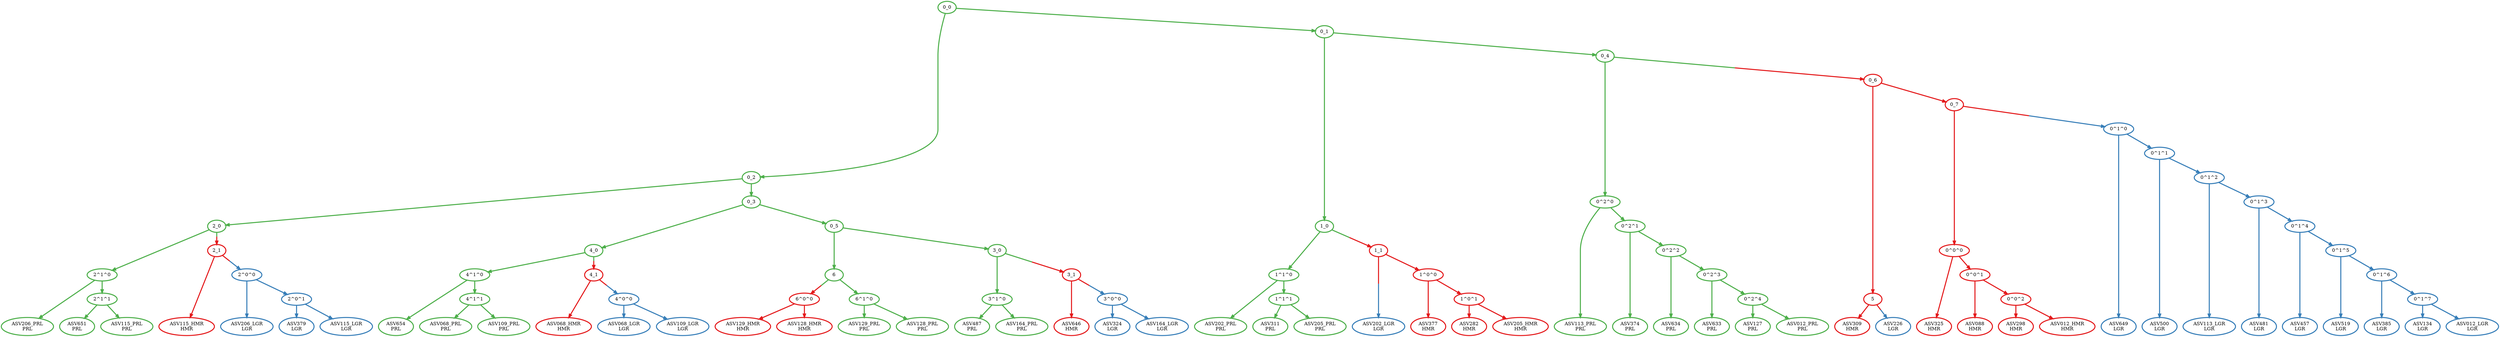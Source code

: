 digraph T {
	{
		rank=same
		98 [penwidth=3,colorscheme=set19,color=1,label="ASV129_HMR\nHMR"]
		97 [penwidth=3,colorscheme=set19,color=1,label="ASV128_HMR\nHMR"]
		95 [penwidth=3,colorscheme=set19,color=3,label="ASV129_PRL\nPRL"]
		94 [penwidth=3,colorscheme=set19,color=3,label="ASV128_PRL\nPRL"]
		91 [penwidth=3,colorscheme=set19,color=1,label="ASV309\nHMR"]
		90 [penwidth=3,colorscheme=set19,color=2,label="ASV226\nLGR"]
		88 [penwidth=3,colorscheme=set19,color=1,label="ASV068_HMR\nHMR"]
		87 [penwidth=3,colorscheme=set19,color=2,label="ASV068_LGR\nLGR"]
		86 [penwidth=3,colorscheme=set19,color=2,label="ASV109_LGR\nLGR"]
		84 [penwidth=3,colorscheme=set19,color=3,label="ASV068_PRL\nPRL"]
		83 [penwidth=3,colorscheme=set19,color=3,label="ASV109_PRL\nPRL"]
		81 [penwidth=3,colorscheme=set19,color=3,label="ASV654\nPRL"]
		77 [penwidth=3,colorscheme=set19,color=1,label="ASV646\nHMR"]
		76 [penwidth=3,colorscheme=set19,color=2,label="ASV324\nLGR"]
		75 [penwidth=3,colorscheme=set19,color=2,label="ASV164_LGR\nLGR"]
		73 [penwidth=3,colorscheme=set19,color=3,label="ASV487\nPRL"]
		72 [penwidth=3,colorscheme=set19,color=3,label="ASV164_PRL\nPRL"]
		68 [penwidth=3,colorscheme=set19,color=1,label="ASV115_HMR\nHMR"]
		67 [penwidth=3,colorscheme=set19,color=2,label="ASV379\nLGR"]
		66 [penwidth=3,colorscheme=set19,color=2,label="ASV115_LGR\nLGR"]
		64 [penwidth=3,colorscheme=set19,color=2,label="ASV206_LGR\nLGR"]
		62 [penwidth=3,colorscheme=set19,color=3,label="ASV651\nPRL"]
		61 [penwidth=3,colorscheme=set19,color=3,label="ASV115_PRL\nPRL"]
		59 [penwidth=3,colorscheme=set19,color=3,label="ASV206_PRL\nPRL"]
		55 [penwidth=3,colorscheme=set19,color=2,label="ASV202_LGR\nLGR"]
		54 [penwidth=3,colorscheme=set19,color=1,label="ASV282\nHMR"]
		53 [penwidth=3,colorscheme=set19,color=1,label="ASV205_HMR\nHMR"]
		51 [penwidth=3,colorscheme=set19,color=1,label="ASV377\nHMR"]
		49 [penwidth=3,colorscheme=set19,color=3,label="ASV311\nPRL"]
		48 [penwidth=3,colorscheme=set19,color=3,label="ASV205_PRL\nPRL"]
		46 [penwidth=3,colorscheme=set19,color=3,label="ASV202_PRL\nPRL"]
		42 [penwidth=3,colorscheme=set19,color=1,label="ASV298\nHMR"]
		41 [penwidth=3,colorscheme=set19,color=1,label="ASV012_HMR\nHMR"]
		39 [penwidth=3,colorscheme=set19,color=1,label="ASV088\nHMR"]
		37 [penwidth=3,colorscheme=set19,color=1,label="ASV325\nHMR"]
		35 [penwidth=3,colorscheme=set19,color=2,label="ASV134\nLGR"]
		34 [penwidth=3,colorscheme=set19,color=2,label="ASV012_LGR\nLGR"]
		32 [penwidth=3,colorscheme=set19,color=2,label="ASV385\nLGR"]
		30 [penwidth=3,colorscheme=set19,color=2,label="ASV519\nLGR"]
		28 [penwidth=3,colorscheme=set19,color=2,label="ASV457\nLGR"]
		26 [penwidth=3,colorscheme=set19,color=2,label="ASV481\nLGR"]
		24 [penwidth=3,colorscheme=set19,color=2,label="ASV113_LGR\nLGR"]
		22 [penwidth=3,colorscheme=set19,color=2,label="ASV500\nLGR"]
		20 [penwidth=3,colorscheme=set19,color=2,label="ASV649\nLGR"]
		18 [penwidth=3,colorscheme=set19,color=3,label="ASV127\nPRL"]
		17 [penwidth=3,colorscheme=set19,color=3,label="ASV012_PRL\nPRL"]
		15 [penwidth=3,colorscheme=set19,color=3,label="ASV633\nPRL"]
		13 [penwidth=3,colorscheme=set19,color=3,label="ASV634\nPRL"]
		11 [penwidth=3,colorscheme=set19,color=3,label="ASV374\nPRL"]
		9 [penwidth=3,colorscheme=set19,color=3,label="ASV113_PRL\nPRL"]
	}
	96 [penwidth=3,colorscheme=set19,color=1,label="6^0^0"]
	93 [penwidth=3,colorscheme=set19,color=3,label="6^1^0"]
	92 [penwidth=3,colorscheme=set19,color=3,label="6"]
	89 [penwidth=3,colorscheme=set19,color=1,label="5"]
	85 [penwidth=3,colorscheme=set19,color=2,label="4^0^0"]
	82 [penwidth=3,colorscheme=set19,color=3,label="4^1^1"]
	80 [penwidth=3,colorscheme=set19,color=3,label="4^1^0"]
	79 [penwidth=3,colorscheme=set19,color=1,label="4_1"]
	78 [penwidth=3,colorscheme=set19,color=3,label="4_0"]
	74 [penwidth=3,colorscheme=set19,color=2,label="3^0^0"]
	71 [penwidth=3,colorscheme=set19,color=3,label="3^1^0"]
	70 [penwidth=3,colorscheme=set19,color=1,label="3_1"]
	69 [penwidth=3,colorscheme=set19,color=3,label="3_0"]
	65 [penwidth=3,colorscheme=set19,color=2,label="2^0^1"]
	63 [penwidth=3,colorscheme=set19,color=2,label="2^0^0"]
	60 [penwidth=3,colorscheme=set19,color=3,label="2^1^1"]
	58 [penwidth=3,colorscheme=set19,color=3,label="2^1^0"]
	57 [penwidth=3,colorscheme=set19,color=1,label="2_1"]
	56 [penwidth=3,colorscheme=set19,color=3,label="2_0"]
	52 [penwidth=3,colorscheme=set19,color=1,label="1^0^1"]
	50 [penwidth=3,colorscheme=set19,color=1,label="1^0^0"]
	47 [penwidth=3,colorscheme=set19,color=3,label="1^1^1"]
	45 [penwidth=3,colorscheme=set19,color=3,label="1^1^0"]
	44 [penwidth=3,colorscheme=set19,color=1,label="1_1"]
	43 [penwidth=3,colorscheme=set19,color=3,label="1_0"]
	40 [penwidth=3,colorscheme=set19,color=1,label="0^0^2"]
	38 [penwidth=3,colorscheme=set19,color=1,label="0^0^1"]
	36 [penwidth=3,colorscheme=set19,color=1,label="0^0^0"]
	33 [penwidth=3,colorscheme=set19,color=2,label="0^1^7"]
	31 [penwidth=3,colorscheme=set19,color=2,label="0^1^6"]
	29 [penwidth=3,colorscheme=set19,color=2,label="0^1^5"]
	27 [penwidth=3,colorscheme=set19,color=2,label="0^1^4"]
	25 [penwidth=3,colorscheme=set19,color=2,label="0^1^3"]
	23 [penwidth=3,colorscheme=set19,color=2,label="0^1^2"]
	21 [penwidth=3,colorscheme=set19,color=2,label="0^1^1"]
	19 [penwidth=3,colorscheme=set19,color=2,label="0^1^0"]
	16 [penwidth=3,colorscheme=set19,color=3,label="0^2^4"]
	14 [penwidth=3,colorscheme=set19,color=3,label="0^2^3"]
	12 [penwidth=3,colorscheme=set19,color=3,label="0^2^2"]
	10 [penwidth=3,colorscheme=set19,color=3,label="0^2^1"]
	8 [penwidth=3,colorscheme=set19,color=3,label="0^2^0"]
	7 [penwidth=3,colorscheme=set19,color=1,label="0_7"]
	6 [penwidth=3,colorscheme=set19,color=1,label="0_6"]
	5 [penwidth=3,colorscheme=set19,color=3,label="0_5"]
	4 [penwidth=3,colorscheme=set19,color=3,label="0_4"]
	3 [penwidth=3,colorscheme=set19,color=3,label="0_3"]
	2 [penwidth=3,colorscheme=set19,color=3,label="0_2"]
	1 [penwidth=3,colorscheme=set19,color=3,label="0_1"]
	0 [penwidth=3,colorscheme=set19,color=3,label="0_0"]
	96 -> 98 [penwidth=3,colorscheme=set19,color=1]
	96 -> 97 [penwidth=3,colorscheme=set19,color=1]
	93 -> 95 [penwidth=3,colorscheme=set19,color=3]
	93 -> 94 [penwidth=3,colorscheme=set19,color=3]
	92 -> 96 [penwidth=3,colorscheme=set19,color="3;0.5:1"]
	92 -> 93 [penwidth=3,colorscheme=set19,color=3]
	89 -> 91 [penwidth=3,colorscheme=set19,color=1]
	89 -> 90 [penwidth=3,colorscheme=set19,color="1;0.5:2"]
	85 -> 87 [penwidth=3,colorscheme=set19,color=2]
	85 -> 86 [penwidth=3,colorscheme=set19,color=2]
	82 -> 84 [penwidth=3,colorscheme=set19,color=3]
	82 -> 83 [penwidth=3,colorscheme=set19,color=3]
	80 -> 82 [penwidth=3,colorscheme=set19,color=3]
	80 -> 81 [penwidth=3,colorscheme=set19,color=3]
	79 -> 88 [penwidth=3,colorscheme=set19,color=1]
	79 -> 85 [penwidth=3,colorscheme=set19,color="1;0.5:2"]
	78 -> 80 [penwidth=3,colorscheme=set19,color=3]
	78 -> 79 [penwidth=3,colorscheme=set19,color="3;0.5:1"]
	74 -> 76 [penwidth=3,colorscheme=set19,color=2]
	74 -> 75 [penwidth=3,colorscheme=set19,color=2]
	71 -> 73 [penwidth=3,colorscheme=set19,color=3]
	71 -> 72 [penwidth=3,colorscheme=set19,color=3]
	70 -> 77 [penwidth=3,colorscheme=set19,color=1]
	70 -> 74 [penwidth=3,colorscheme=set19,color="1;0.5:2"]
	69 -> 71 [penwidth=3,colorscheme=set19,color=3]
	69 -> 70 [penwidth=3,colorscheme=set19,color="3;0.5:1"]
	65 -> 67 [penwidth=3,colorscheme=set19,color=2]
	65 -> 66 [penwidth=3,colorscheme=set19,color=2]
	63 -> 65 [penwidth=3,colorscheme=set19,color=2]
	63 -> 64 [penwidth=3,colorscheme=set19,color=2]
	60 -> 62 [penwidth=3,colorscheme=set19,color=3]
	60 -> 61 [penwidth=3,colorscheme=set19,color=3]
	58 -> 60 [penwidth=3,colorscheme=set19,color=3]
	58 -> 59 [penwidth=3,colorscheme=set19,color=3]
	57 -> 68 [penwidth=3,colorscheme=set19,color=1]
	57 -> 63 [penwidth=3,colorscheme=set19,color="1;0.5:2"]
	56 -> 58 [penwidth=3,colorscheme=set19,color=3]
	56 -> 57 [penwidth=3,colorscheme=set19,color="3;0.5:1"]
	52 -> 54 [penwidth=3,colorscheme=set19,color=1]
	52 -> 53 [penwidth=3,colorscheme=set19,color=1]
	50 -> 52 [penwidth=3,colorscheme=set19,color=1]
	50 -> 51 [penwidth=3,colorscheme=set19,color=1]
	47 -> 49 [penwidth=3,colorscheme=set19,color=3]
	47 -> 48 [penwidth=3,colorscheme=set19,color=3]
	45 -> 47 [penwidth=3,colorscheme=set19,color=3]
	45 -> 46 [penwidth=3,colorscheme=set19,color=3]
	44 -> 55 [penwidth=3,colorscheme=set19,color="1;0.5:2"]
	44 -> 50 [penwidth=3,colorscheme=set19,color=1]
	43 -> 45 [penwidth=3,colorscheme=set19,color=3]
	43 -> 44 [penwidth=3,colorscheme=set19,color="3;0.5:1"]
	40 -> 42 [penwidth=3,colorscheme=set19,color=1]
	40 -> 41 [penwidth=3,colorscheme=set19,color=1]
	38 -> 40 [penwidth=3,colorscheme=set19,color=1]
	38 -> 39 [penwidth=3,colorscheme=set19,color=1]
	36 -> 38 [penwidth=3,colorscheme=set19,color=1]
	36 -> 37 [penwidth=3,colorscheme=set19,color=1]
	33 -> 35 [penwidth=3,colorscheme=set19,color=2]
	33 -> 34 [penwidth=3,colorscheme=set19,color=2]
	31 -> 33 [penwidth=3,colorscheme=set19,color=2]
	31 -> 32 [penwidth=3,colorscheme=set19,color=2]
	29 -> 31 [penwidth=3,colorscheme=set19,color=2]
	29 -> 30 [penwidth=3,colorscheme=set19,color=2]
	27 -> 29 [penwidth=3,colorscheme=set19,color=2]
	27 -> 28 [penwidth=3,colorscheme=set19,color=2]
	25 -> 27 [penwidth=3,colorscheme=set19,color=2]
	25 -> 26 [penwidth=3,colorscheme=set19,color=2]
	23 -> 25 [penwidth=3,colorscheme=set19,color=2]
	23 -> 24 [penwidth=3,colorscheme=set19,color=2]
	21 -> 23 [penwidth=3,colorscheme=set19,color=2]
	21 -> 22 [penwidth=3,colorscheme=set19,color=2]
	19 -> 21 [penwidth=3,colorscheme=set19,color=2]
	19 -> 20 [penwidth=3,colorscheme=set19,color=2]
	16 -> 18 [penwidth=3,colorscheme=set19,color=3]
	16 -> 17 [penwidth=3,colorscheme=set19,color=3]
	14 -> 16 [penwidth=3,colorscheme=set19,color=3]
	14 -> 15 [penwidth=3,colorscheme=set19,color=3]
	12 -> 14 [penwidth=3,colorscheme=set19,color=3]
	12 -> 13 [penwidth=3,colorscheme=set19,color=3]
	10 -> 12 [penwidth=3,colorscheme=set19,color=3]
	10 -> 11 [penwidth=3,colorscheme=set19,color=3]
	8 -> 10 [penwidth=3,colorscheme=set19,color=3]
	8 -> 9 [penwidth=3,colorscheme=set19,color=3]
	7 -> 36 [penwidth=3,colorscheme=set19,color=1]
	7 -> 19 [penwidth=3,colorscheme=set19,color="1;0.5:2"]
	6 -> 89 [penwidth=3,colorscheme=set19,color=1]
	6 -> 7 [penwidth=3,colorscheme=set19,color=1]
	5 -> 92 [penwidth=3,colorscheme=set19,color=3]
	5 -> 69 [penwidth=3,colorscheme=set19,color=3]
	4 -> 8 [penwidth=3,colorscheme=set19,color=3]
	4 -> 6 [penwidth=3,colorscheme=set19,color="3;0.5:1"]
	3 -> 78 [penwidth=3,colorscheme=set19,color=3]
	3 -> 5 [penwidth=3,colorscheme=set19,color=3]
	2 -> 56 [penwidth=3,colorscheme=set19,color=3]
	2 -> 3 [penwidth=3,colorscheme=set19,color=3]
	1 -> 43 [penwidth=3,colorscheme=set19,color=3]
	1 -> 4 [penwidth=3,colorscheme=set19,color=3]
	0 -> 2 [penwidth=3,colorscheme=set19,color=3]
	0 -> 1 [penwidth=3,colorscheme=set19,color=3]
}
